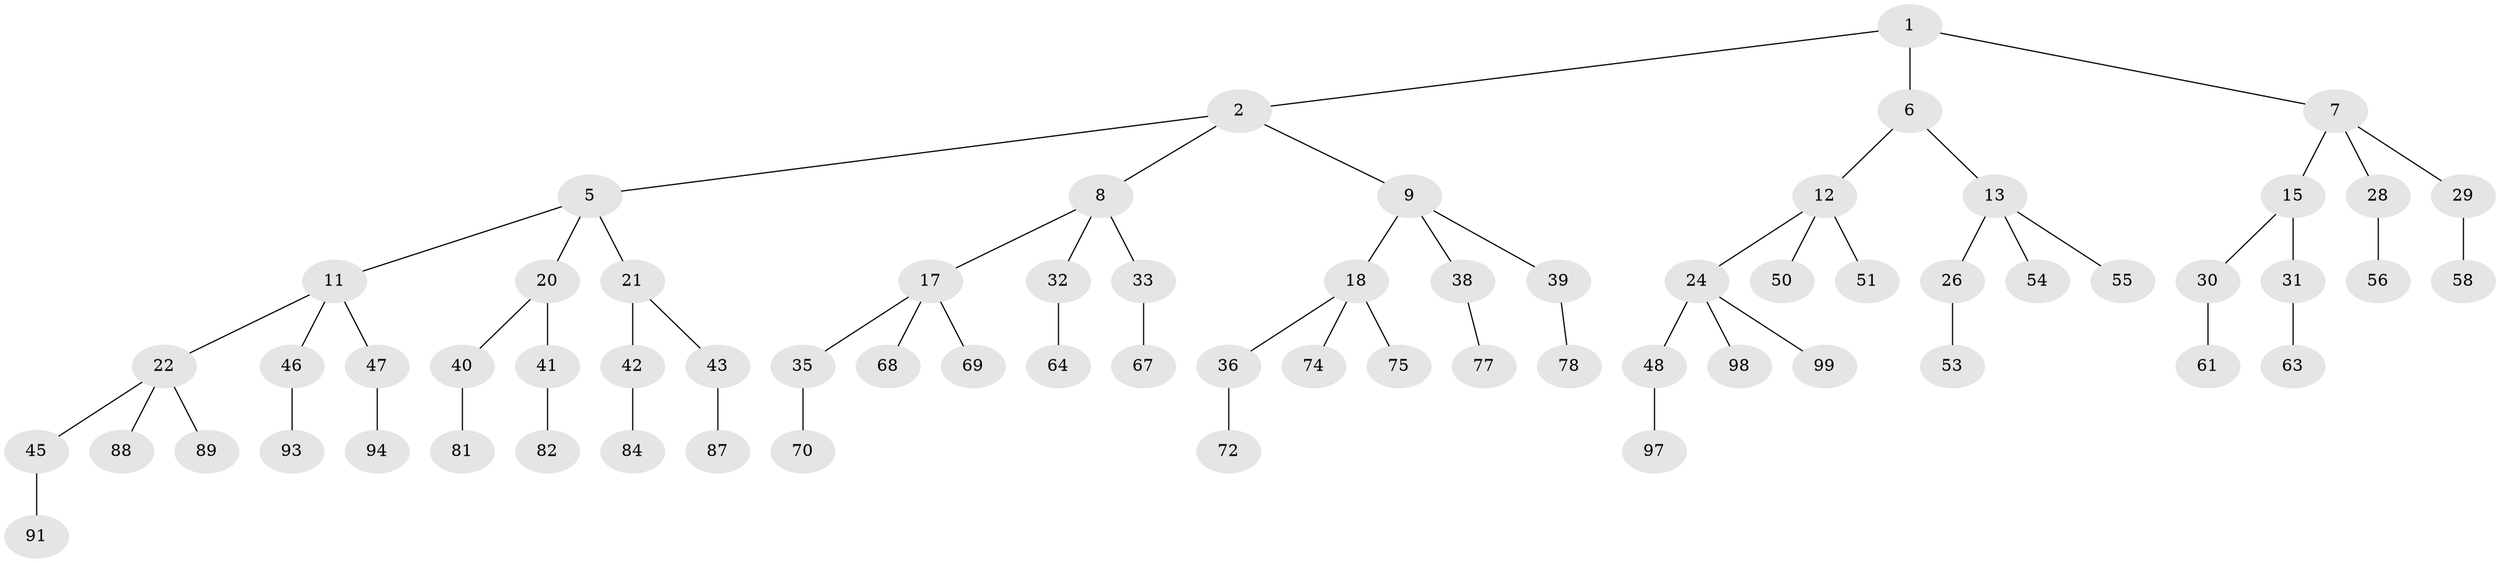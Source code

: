 // original degree distribution, {2: 0.02, 3: 0.48, 1: 0.5}
// Generated by graph-tools (version 1.1) at 2025/11/02/21/25 10:11:10]
// undirected, 67 vertices, 66 edges
graph export_dot {
graph [start="1"]
  node [color=gray90,style=filled];
  1 [super="+3"];
  2 [latent=1,super="+4"];
  5 [latent=0.5,super="+10"];
  6 [latent=0.5];
  7 [latent=0.5,super="+14"];
  8 [latent=0.333333,super="+16"];
  9 [latent=0.333333,super="+19"];
  11 [latent=0.333333,super="+23"];
  12 [latent=0.333333,super="+25"];
  13 [latent=0.333333,super="+27"];
  15 [latent=0.333333];
  17 [latent=0.25,super="+34"];
  18 [latent=0.25,super="+37"];
  20 [latent=0.25];
  21 [latent=0.25];
  22 [latent=0.25,super="+44"];
  24 [latent=0.25,super="+49"];
  26 [latent=0.25,super="+52"];
  28 [latent=0.25,super="+57"];
  29 [latent=0.25,super="+59"];
  30 [latent=0.25,super="+60"];
  31 [latent=0.25,super="+62"];
  32 [latent=0.2,super="+65"];
  33 [latent=0.2,super="+66"];
  35 [latent=0.2,super="+71"];
  36 [latent=0.2,super="+73"];
  38 [latent=0.2,super="+76"];
  39 [latent=0.2,super="+79"];
  40 [latent=0.2,super="+80"];
  41 [latent=0.2,super="+83"];
  42 [latent=0.2,super="+85"];
  43 [latent=0.2,super="+86"];
  45 [latent=0.2,super="+90"];
  46 [latent=0.2,super="+92"];
  47 [latent=0.2,super="+95"];
  48 [latent=0.2,super="+96"];
  50 [latent=0.2,super="+100"];
  51 [latent=0.2];
  53 [latent=0.2];
  54 [latent=0.2];
  55 [latent=0.2];
  56 [latent=0.2];
  58 [latent=0.2];
  61 [latent=0.2];
  63 [latent=0.2];
  64 [latent=0.166667];
  67 [latent=0.166667];
  68 [latent=0.166667];
  69 [latent=0.166667];
  70 [latent=0.166667];
  72 [latent=0.166667];
  74 [latent=0.166667];
  75 [latent=0.166667];
  77 [latent=0.166667];
  78 [latent=0.166667];
  81 [latent=0.166667];
  82 [latent=0.166667];
  84 [latent=0.166667];
  87 [latent=0.166667];
  88 [latent=0.166667];
  89 [latent=0.166667];
  91 [latent=0.166667];
  93 [latent=0.166667];
  94 [latent=0.166667];
  97 [latent=0.166667];
  98 [latent=0.166667];
  99 [latent=0.166667];
  1 -- 2;
  1 -- 6;
  1 -- 7;
  2 -- 5;
  2 -- 8;
  2 -- 9;
  5 -- 11;
  5 -- 21;
  5 -- 20;
  6 -- 12;
  6 -- 13;
  7 -- 15;
  7 -- 28;
  7 -- 29;
  8 -- 17;
  8 -- 33;
  8 -- 32;
  9 -- 18;
  9 -- 38;
  9 -- 39;
  11 -- 22;
  11 -- 46;
  11 -- 47;
  12 -- 24;
  12 -- 50;
  12 -- 51;
  13 -- 26;
  13 -- 54;
  13 -- 55;
  15 -- 30;
  15 -- 31;
  17 -- 35;
  17 -- 68;
  17 -- 69;
  18 -- 36;
  18 -- 75;
  18 -- 74;
  20 -- 40;
  20 -- 41;
  21 -- 42;
  21 -- 43;
  22 -- 45;
  22 -- 88;
  22 -- 89;
  24 -- 48;
  24 -- 98;
  24 -- 99;
  26 -- 53;
  28 -- 56;
  29 -- 58;
  30 -- 61;
  31 -- 63;
  32 -- 64;
  33 -- 67;
  35 -- 70;
  36 -- 72;
  38 -- 77;
  39 -- 78;
  40 -- 81;
  41 -- 82;
  42 -- 84;
  43 -- 87;
  45 -- 91;
  46 -- 93;
  47 -- 94;
  48 -- 97;
}
